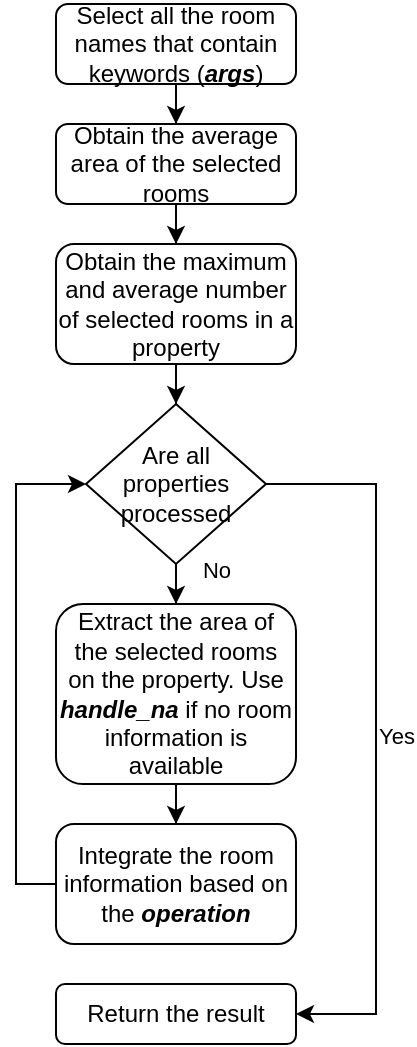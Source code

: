 <mxfile version="19.0.3" type="device"><diagram id="C5RBs43oDa-KdzZeNtuy" name="Page-1"><mxGraphModel dx="1018" dy="662" grid="1" gridSize="10" guides="1" tooltips="1" connect="1" arrows="1" fold="1" page="1" pageScale="1" pageWidth="827" pageHeight="1169" math="0" shadow="0"><root><mxCell id="WIyWlLk6GJQsqaUBKTNV-0"/><mxCell id="WIyWlLk6GJQsqaUBKTNV-1" parent="WIyWlLk6GJQsqaUBKTNV-0"/><mxCell id="N1AMy4Nf-CJ6DEDXjcWa-1" style="edgeStyle=orthogonalEdgeStyle;rounded=0;orthogonalLoop=1;jettySize=auto;html=1;entryX=0.5;entryY=0;entryDx=0;entryDy=0;" edge="1" parent="WIyWlLk6GJQsqaUBKTNV-1" source="WIyWlLk6GJQsqaUBKTNV-3" target="N1AMy4Nf-CJ6DEDXjcWa-0"><mxGeometry relative="1" as="geometry"/></mxCell><mxCell id="WIyWlLk6GJQsqaUBKTNV-3" value="Select all the room names that contain keywords (&lt;i&gt;&lt;b&gt;args&lt;/b&gt;&lt;/i&gt;)" style="rounded=1;whiteSpace=wrap;html=1;fontSize=12;glass=0;strokeWidth=1;shadow=0;" parent="WIyWlLk6GJQsqaUBKTNV-1" vertex="1"><mxGeometry x="160" y="100" width="120" height="40" as="geometry"/></mxCell><mxCell id="N1AMy4Nf-CJ6DEDXjcWa-3" style="edgeStyle=orthogonalEdgeStyle;rounded=0;orthogonalLoop=1;jettySize=auto;html=1;entryX=0.5;entryY=0;entryDx=0;entryDy=0;" edge="1" parent="WIyWlLk6GJQsqaUBKTNV-1" source="N1AMy4Nf-CJ6DEDXjcWa-0" target="N1AMy4Nf-CJ6DEDXjcWa-2"><mxGeometry relative="1" as="geometry"/></mxCell><mxCell id="N1AMy4Nf-CJ6DEDXjcWa-0" value="Obtain the average area of the selected rooms" style="rounded=1;whiteSpace=wrap;html=1;" vertex="1" parent="WIyWlLk6GJQsqaUBKTNV-1"><mxGeometry x="160" y="160" width="120" height="40" as="geometry"/></mxCell><mxCell id="N1AMy4Nf-CJ6DEDXjcWa-5" style="edgeStyle=orthogonalEdgeStyle;rounded=0;orthogonalLoop=1;jettySize=auto;html=1;entryX=0.5;entryY=0;entryDx=0;entryDy=0;" edge="1" parent="WIyWlLk6GJQsqaUBKTNV-1" source="N1AMy4Nf-CJ6DEDXjcWa-2" target="N1AMy4Nf-CJ6DEDXjcWa-4"><mxGeometry relative="1" as="geometry"/></mxCell><mxCell id="N1AMy4Nf-CJ6DEDXjcWa-2" value="Obtain the maximum and average number of selected rooms in a property" style="rounded=1;whiteSpace=wrap;html=1;" vertex="1" parent="WIyWlLk6GJQsqaUBKTNV-1"><mxGeometry x="160" y="220" width="120" height="60" as="geometry"/></mxCell><mxCell id="N1AMy4Nf-CJ6DEDXjcWa-7" style="edgeStyle=orthogonalEdgeStyle;rounded=0;orthogonalLoop=1;jettySize=auto;html=1;" edge="1" parent="WIyWlLk6GJQsqaUBKTNV-1" source="N1AMy4Nf-CJ6DEDXjcWa-4" target="N1AMy4Nf-CJ6DEDXjcWa-6"><mxGeometry relative="1" as="geometry"/></mxCell><mxCell id="N1AMy4Nf-CJ6DEDXjcWa-8" value="No" style="edgeLabel;html=1;align=center;verticalAlign=middle;resizable=0;points=[];" vertex="1" connectable="0" parent="N1AMy4Nf-CJ6DEDXjcWa-7"><mxGeometry x="-0.378" y="1" relative="1" as="geometry"><mxPoint x="19" y="-16" as="offset"/></mxGeometry></mxCell><mxCell id="N1AMy4Nf-CJ6DEDXjcWa-25" style="edgeStyle=orthogonalEdgeStyle;rounded=0;orthogonalLoop=1;jettySize=auto;html=1;" edge="1" parent="WIyWlLk6GJQsqaUBKTNV-1" source="N1AMy4Nf-CJ6DEDXjcWa-4" target="N1AMy4Nf-CJ6DEDXjcWa-23"><mxGeometry relative="1" as="geometry"><Array as="points"><mxPoint x="320" y="340"/><mxPoint x="320" y="605"/></Array></mxGeometry></mxCell><mxCell id="N1AMy4Nf-CJ6DEDXjcWa-26" value="Yes" style="edgeLabel;html=1;align=center;verticalAlign=middle;resizable=0;points=[];" vertex="1" connectable="0" parent="N1AMy4Nf-CJ6DEDXjcWa-25"><mxGeometry x="0.006" y="3" relative="1" as="geometry"><mxPoint x="7" as="offset"/></mxGeometry></mxCell><mxCell id="N1AMy4Nf-CJ6DEDXjcWa-4" value="Are all properties processed" style="rhombus;whiteSpace=wrap;html=1;" vertex="1" parent="WIyWlLk6GJQsqaUBKTNV-1"><mxGeometry x="175" y="300" width="90" height="80" as="geometry"/></mxCell><mxCell id="N1AMy4Nf-CJ6DEDXjcWa-10" style="edgeStyle=orthogonalEdgeStyle;rounded=0;orthogonalLoop=1;jettySize=auto;html=1;" edge="1" parent="WIyWlLk6GJQsqaUBKTNV-1" source="N1AMy4Nf-CJ6DEDXjcWa-6" target="N1AMy4Nf-CJ6DEDXjcWa-9"><mxGeometry relative="1" as="geometry"/></mxCell><mxCell id="N1AMy4Nf-CJ6DEDXjcWa-6" value="Extract the area of the selected rooms on the property. Use &lt;b&gt;&lt;i&gt;handle_na&lt;/i&gt;&lt;/b&gt; if no room information is available" style="rounded=1;whiteSpace=wrap;html=1;" vertex="1" parent="WIyWlLk6GJQsqaUBKTNV-1"><mxGeometry x="160" y="400" width="120" height="90" as="geometry"/></mxCell><mxCell id="N1AMy4Nf-CJ6DEDXjcWa-22" style="edgeStyle=orthogonalEdgeStyle;rounded=0;orthogonalLoop=1;jettySize=auto;html=1;entryX=0;entryY=0.5;entryDx=0;entryDy=0;" edge="1" parent="WIyWlLk6GJQsqaUBKTNV-1" source="N1AMy4Nf-CJ6DEDXjcWa-9" target="N1AMy4Nf-CJ6DEDXjcWa-4"><mxGeometry relative="1" as="geometry"><Array as="points"><mxPoint x="140" y="540"/><mxPoint x="140" y="340"/></Array></mxGeometry></mxCell><mxCell id="N1AMy4Nf-CJ6DEDXjcWa-9" value="Integrate the room information based on the &lt;i&gt;&lt;b&gt;operation&lt;/b&gt;&lt;/i&gt;" style="rounded=1;whiteSpace=wrap;html=1;" vertex="1" parent="WIyWlLk6GJQsqaUBKTNV-1"><mxGeometry x="160" y="510" width="120" height="60" as="geometry"/></mxCell><mxCell id="N1AMy4Nf-CJ6DEDXjcWa-23" value="Return the result" style="rounded=1;whiteSpace=wrap;html=1;" vertex="1" parent="WIyWlLk6GJQsqaUBKTNV-1"><mxGeometry x="160" y="590" width="120" height="30" as="geometry"/></mxCell></root></mxGraphModel></diagram></mxfile>